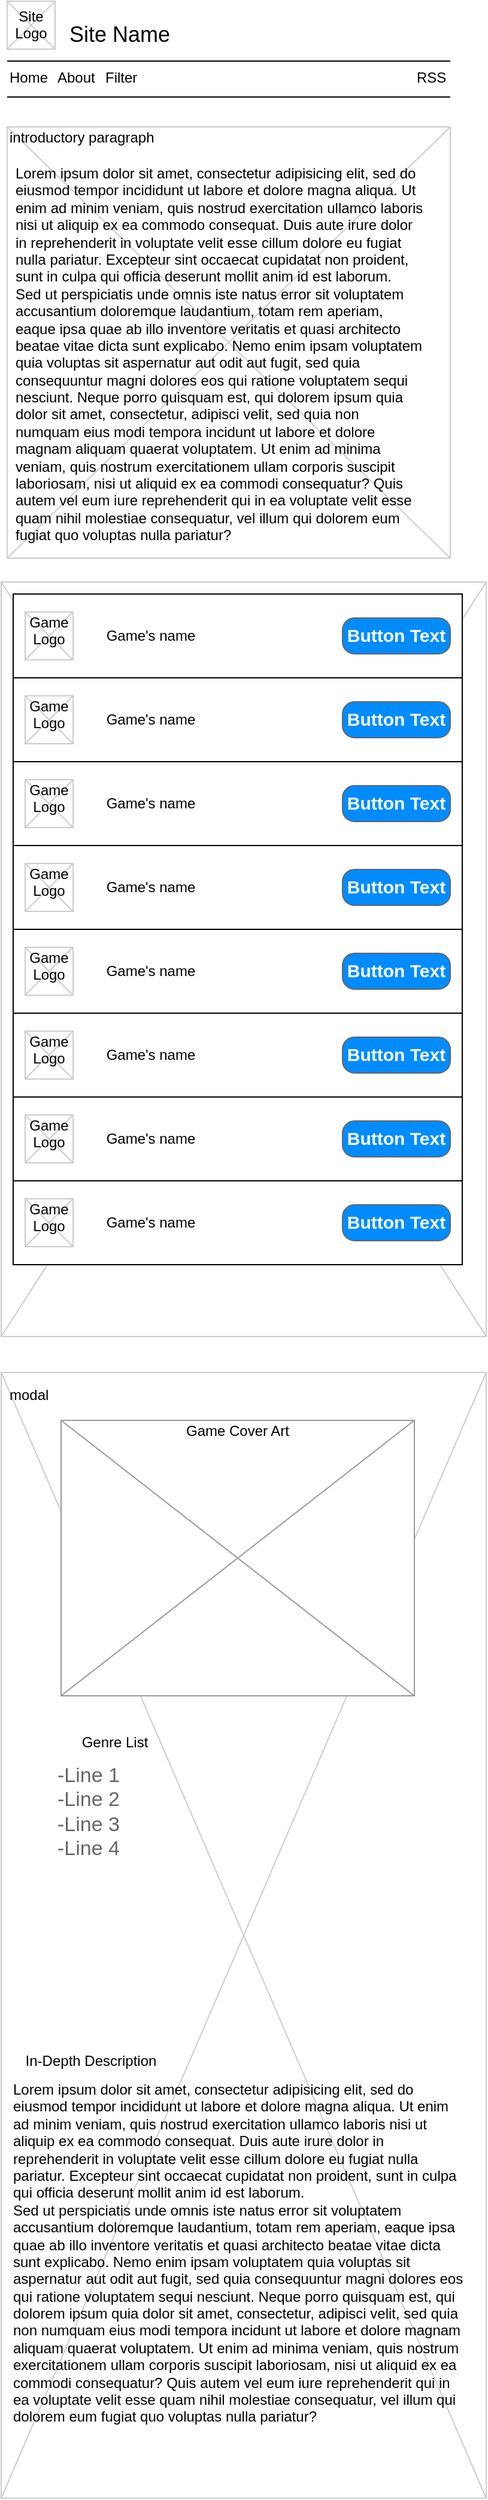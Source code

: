 <mxfile version="26.2.5">
  <diagram name="Page-1" id="f1b7ffb7-ca1e-a977-7cf5-a751b3c06c05">
    <mxGraphModel dx="1036" dy="570" grid="1" gridSize="10" guides="1" tooltips="1" connect="1" arrows="1" fold="1" page="1" pageScale="1" pageWidth="826" pageHeight="1169" background="none" math="0" shadow="0">
      <root>
        <mxCell id="0" />
        <mxCell id="1" parent="0" />
        <mxCell id="13" value="" style="verticalLabelPosition=bottom;verticalAlign=top;strokeWidth=1;shape=mxgraph.mockup.graphics.iconGrid;strokeColor=#CCCCCC;gridSize=1,1;" parent="1" vertex="1">
          <mxGeometry x="20" y="120" width="370" height="360" as="geometry" />
        </mxCell>
        <mxCell id="2" value="Site Name" style="text;spacingTop=-5;fontSize=18;fontStyle=0" parent="1" vertex="1">
          <mxGeometry x="70" y="30" width="230" height="20" as="geometry" />
        </mxCell>
        <mxCell id="3" value="" style="line;strokeWidth=1" parent="1" vertex="1">
          <mxGeometry x="20" y="60" width="370" height="10" as="geometry" />
        </mxCell>
        <mxCell id="4" value="" style="line;strokeWidth=1" parent="1" vertex="1">
          <mxGeometry x="20" y="90" width="370" height="10" as="geometry" />
        </mxCell>
        <mxCell id="5" value="Home" style="text;spacingTop=-5;" parent="1" vertex="1">
          <mxGeometry x="20" y="70.0" width="30" height="20" as="geometry" />
        </mxCell>
        <mxCell id="6" value="About" style="text;spacingTop=-5;" parent="1" vertex="1">
          <mxGeometry x="60.0" y="70.0" width="30" height="20" as="geometry" />
        </mxCell>
        <mxCell id="8" value="introductory paragraph" style="text;spacingTop=-5;" parent="1" vertex="1">
          <mxGeometry x="20" y="120" width="30" height="20" as="geometry" />
        </mxCell>
        <mxCell id="9" value="Lorem ipsum dolor sit amet, consectetur adipisicing elit, sed do eiusmod tempor incididunt ut labore et dolore magna aliqua. Ut enim ad minim veniam, quis nostrud exercitation ullamco laboris nisi ut aliquip ex ea commodo consequat. Duis aute irure dolor in reprehenderit in voluptate velit esse cillum dolore eu fugiat nulla pariatur. Excepteur sint occaecat cupidatat non proident, sunt in culpa qui officia deserunt mollit anim id est laborum.&#xa;Sed ut perspiciatis unde omnis iste natus error sit voluptatem accusantium doloremque laudantium, totam rem aperiam, eaque ipsa quae ab illo inventore veritatis et quasi architecto beatae vitae dicta sunt explicabo. Nemo enim ipsam voluptatem quia voluptas sit aspernatur aut odit aut fugit, sed quia consequuntur magni dolores eos qui ratione voluptatem sequi nesciunt. Neque porro quisquam est, qui dolorem ipsum quia dolor sit amet, consectetur, adipisci velit, sed quia non numquam eius modi tempora incidunt ut labore et dolore magnam aliquam quaerat voluptatem. Ut enim ad minima veniam, quis nostrum exercitationem ullam corporis suscipit laboriosam, nisi ut aliquid ex ea commodi consequatur? Quis autem vel eum iure reprehenderit qui in ea voluptate velit esse quam nihil molestiae consequatur, vel illum qui dolorem eum fugiat quo voluptas nulla pariatur?" style="text;spacingTop=-5;whiteSpace=wrap;align=left" parent="1" vertex="1">
          <mxGeometry x="25" y="150" width="345" height="170" as="geometry" />
        </mxCell>
        <mxCell id="11" value="RSS" style="text;spacingTop=-5;" parent="1" vertex="1">
          <mxGeometry x="360" y="70.0" width="30" height="20" as="geometry" />
        </mxCell>
        <mxCell id="20" value="" style="verticalLabelPosition=bottom;verticalAlign=top;strokeWidth=1;shape=mxgraph.mockup.graphics.iconGrid;strokeColor=#CCCCCC;gridSize=1,1;" parent="1" vertex="1">
          <mxGeometry x="20" y="15" width="40" height="40" as="geometry" />
        </mxCell>
        <mxCell id="21" value="Site&#xa;Logo" style="text;spacingTop=-5;align=center" parent="1" vertex="1">
          <mxGeometry x="20" y="19" width="40" height="40" as="geometry" />
        </mxCell>
        <mxCell id="22" value="Filter&#xa;" style="text;spacingTop=-5;" parent="1" vertex="1">
          <mxGeometry x="100.0" y="70.0" width="30" height="20" as="geometry" />
        </mxCell>
        <mxCell id="siGf9w1DXzjOEs_YStNd-61" value="" style="verticalLabelPosition=bottom;verticalAlign=top;strokeWidth=1;shape=mxgraph.mockup.graphics.iconGrid;strokeColor=#CCCCCC;gridSize=1,1;" parent="1" vertex="1">
          <mxGeometry x="15" y="500" width="405" height="630" as="geometry" />
        </mxCell>
        <mxCell id="siGf9w1DXzjOEs_YStNd-90" value="" style="rounded=0;whiteSpace=wrap;html=1;" parent="1" vertex="1">
          <mxGeometry x="25" y="510" width="375" height="70" as="geometry" />
        </mxCell>
        <mxCell id="siGf9w1DXzjOEs_YStNd-91" value="" style="verticalLabelPosition=bottom;verticalAlign=top;strokeWidth=1;shape=mxgraph.mockup.graphics.iconGrid;strokeColor=#CCCCCC;gridSize=1,1;" parent="1" vertex="1">
          <mxGeometry x="35" y="525" width="40" height="40" as="geometry" />
        </mxCell>
        <mxCell id="siGf9w1DXzjOEs_YStNd-92" value="Game&#xa;Logo" style="text;spacingTop=-5;align=center" parent="1" vertex="1">
          <mxGeometry x="35" y="525" width="40" height="40" as="geometry" />
        </mxCell>
        <mxCell id="siGf9w1DXzjOEs_YStNd-93" value="&lt;font style=&quot;font-size: 15px;&quot;&gt;Button Text&lt;/font&gt;" style="strokeWidth=1;shadow=0;dashed=0;align=center;html=1;shape=mxgraph.mockup.buttons.button;strokeColor=#666666;fontColor=#ffffff;mainText=;buttonStyle=round;fontSize=17;fontStyle=1;fillColor=#008cff;whiteSpace=wrap;" parent="1" vertex="1">
          <mxGeometry x="300" y="530" width="90" height="30" as="geometry" />
        </mxCell>
        <mxCell id="siGf9w1DXzjOEs_YStNd-94" value="Game&#39;s name" style="text;html=1;align=center;verticalAlign=middle;whiteSpace=wrap;rounded=0;" parent="1" vertex="1">
          <mxGeometry x="95" y="530" width="90" height="30" as="geometry" />
        </mxCell>
        <mxCell id="siGf9w1DXzjOEs_YStNd-114" value="" style="verticalLabelPosition=bottom;verticalAlign=top;strokeWidth=1;shape=mxgraph.mockup.graphics.iconGrid;strokeColor=#CCCCCC;gridSize=1,1;" parent="1" vertex="1">
          <mxGeometry x="15" y="1160" width="405" height="940" as="geometry" />
        </mxCell>
        <mxCell id="siGf9w1DXzjOEs_YStNd-115" value="modal" style="text;spacingTop=-5;" parent="1" vertex="1">
          <mxGeometry x="20" y="1170" width="30" height="20" as="geometry" />
        </mxCell>
        <mxCell id="siGf9w1DXzjOEs_YStNd-116" value="Lorem ipsum dolor sit amet, consectetur adipisicing elit, sed do eiusmod tempor incididunt ut labore et dolore magna aliqua. Ut enim ad minim veniam, quis nostrud exercitation ullamco laboris nisi ut aliquip ex ea commodo consequat. Duis aute irure dolor in reprehenderit in voluptate velit esse cillum dolore eu fugiat nulla pariatur. Excepteur sint occaecat cupidatat non proident, sunt in culpa qui officia deserunt mollit anim id est laborum.&#xa;Sed ut perspiciatis unde omnis iste natus error sit voluptatem accusantium doloremque laudantium, totam rem aperiam, eaque ipsa quae ab illo inventore veritatis et quasi architecto beatae vitae dicta sunt explicabo. Nemo enim ipsam voluptatem quia voluptas sit aspernatur aut odit aut fugit, sed quia consequuntur magni dolores eos qui ratione voluptatem sequi nesciunt. Neque porro quisquam est, qui dolorem ipsum quia dolor sit amet, consectetur, adipisci velit, sed quia non numquam eius modi tempora incidunt ut labore et dolore magnam aliquam quaerat voluptatem. Ut enim ad minima veniam, quis nostrum exercitationem ullam corporis suscipit laboriosam, nisi ut aliquid ex ea commodi consequatur? Quis autem vel eum iure reprehenderit qui in ea voluptate velit esse quam nihil molestiae consequatur, vel illum qui dolorem eum fugiat quo voluptas nulla pariatur?" style="text;spacingTop=-5;whiteSpace=wrap;align=left" parent="1" vertex="1">
          <mxGeometry x="23" y="1750" width="382" height="170" as="geometry" />
        </mxCell>
        <mxCell id="siGf9w1DXzjOEs_YStNd-117" value="In-Depth Description" style="text;html=1;align=center;verticalAlign=middle;whiteSpace=wrap;rounded=0;" parent="1" vertex="1">
          <mxGeometry x="20" y="1720" width="140" height="30" as="geometry" />
        </mxCell>
        <mxCell id="siGf9w1DXzjOEs_YStNd-118" value="" style="verticalLabelPosition=bottom;shadow=0;dashed=0;align=center;html=1;verticalAlign=top;strokeWidth=1;shape=mxgraph.mockup.graphics.simpleIcon;strokeColor=#999999;" parent="1" vertex="1">
          <mxGeometry x="65" y="1200" width="295" height="230" as="geometry" />
        </mxCell>
        <mxCell id="siGf9w1DXzjOEs_YStNd-119" value="Game Cover Art" style="text;spacingTop=-5;align=center" parent="1" vertex="1">
          <mxGeometry x="162.5" y="1200" width="100" height="20" as="geometry" />
        </mxCell>
        <mxCell id="siGf9w1DXzjOEs_YStNd-122" value="-Line 1&#xa;-Line 2&#xa;-Line 3&#xa;-Line 4" style="strokeWidth=1;shadow=0;dashed=0;align=center;html=1;shape=mxgraph.mockup.text.bulletedList;textColor=#666666;mainText=,,,,;textSize=17;bulletStyle=none;strokeColor=none;fillColor=none;align=left;verticalAlign=top;fontSize=17;fontColor=#666666;" parent="1" vertex="1">
          <mxGeometry x="60" y="1480" width="150" height="135" as="geometry" />
        </mxCell>
        <mxCell id="siGf9w1DXzjOEs_YStNd-123" value="Genre List" style="text;spacingTop=-5;align=center" parent="1" vertex="1">
          <mxGeometry x="60" y="1460" width="100" height="20" as="geometry" />
        </mxCell>
        <mxCell id="C3CHoPkEbYJZ7vmVmTg5-22" value="" style="rounded=0;whiteSpace=wrap;html=1;" vertex="1" parent="1">
          <mxGeometry x="25" y="580" width="375" height="70" as="geometry" />
        </mxCell>
        <mxCell id="C3CHoPkEbYJZ7vmVmTg5-23" value="" style="verticalLabelPosition=bottom;verticalAlign=top;strokeWidth=1;shape=mxgraph.mockup.graphics.iconGrid;strokeColor=#CCCCCC;gridSize=1,1;" vertex="1" parent="1">
          <mxGeometry x="35" y="595" width="40" height="40" as="geometry" />
        </mxCell>
        <mxCell id="C3CHoPkEbYJZ7vmVmTg5-24" value="Game&#xa;Logo" style="text;spacingTop=-5;align=center" vertex="1" parent="1">
          <mxGeometry x="35" y="595" width="40" height="40" as="geometry" />
        </mxCell>
        <mxCell id="C3CHoPkEbYJZ7vmVmTg5-26" value="Game&#39;s name" style="text;html=1;align=center;verticalAlign=middle;whiteSpace=wrap;rounded=0;" vertex="1" parent="1">
          <mxGeometry x="95" y="600" width="90" height="30" as="geometry" />
        </mxCell>
        <mxCell id="C3CHoPkEbYJZ7vmVmTg5-27" value="" style="rounded=0;whiteSpace=wrap;html=1;" vertex="1" parent="1">
          <mxGeometry x="25" y="650" width="375" height="70" as="geometry" />
        </mxCell>
        <mxCell id="C3CHoPkEbYJZ7vmVmTg5-28" value="" style="verticalLabelPosition=bottom;verticalAlign=top;strokeWidth=1;shape=mxgraph.mockup.graphics.iconGrid;strokeColor=#CCCCCC;gridSize=1,1;" vertex="1" parent="1">
          <mxGeometry x="35" y="665" width="40" height="40" as="geometry" />
        </mxCell>
        <mxCell id="C3CHoPkEbYJZ7vmVmTg5-29" value="Game&#xa;Logo" style="text;spacingTop=-5;align=center" vertex="1" parent="1">
          <mxGeometry x="35" y="665" width="40" height="40" as="geometry" />
        </mxCell>
        <mxCell id="C3CHoPkEbYJZ7vmVmTg5-31" value="Game&#39;s name" style="text;html=1;align=center;verticalAlign=middle;whiteSpace=wrap;rounded=0;" vertex="1" parent="1">
          <mxGeometry x="95" y="670" width="90" height="30" as="geometry" />
        </mxCell>
        <mxCell id="C3CHoPkEbYJZ7vmVmTg5-32" value="" style="rounded=0;whiteSpace=wrap;html=1;" vertex="1" parent="1">
          <mxGeometry x="25" y="720" width="375" height="70" as="geometry" />
        </mxCell>
        <mxCell id="C3CHoPkEbYJZ7vmVmTg5-33" value="" style="verticalLabelPosition=bottom;verticalAlign=top;strokeWidth=1;shape=mxgraph.mockup.graphics.iconGrid;strokeColor=#CCCCCC;gridSize=1,1;" vertex="1" parent="1">
          <mxGeometry x="35" y="735" width="40" height="40" as="geometry" />
        </mxCell>
        <mxCell id="C3CHoPkEbYJZ7vmVmTg5-34" value="Game&#xa;Logo" style="text;spacingTop=-5;align=center" vertex="1" parent="1">
          <mxGeometry x="35" y="735" width="40" height="40" as="geometry" />
        </mxCell>
        <mxCell id="C3CHoPkEbYJZ7vmVmTg5-36" value="Game&#39;s name" style="text;html=1;align=center;verticalAlign=middle;whiteSpace=wrap;rounded=0;" vertex="1" parent="1">
          <mxGeometry x="95" y="740" width="90" height="30" as="geometry" />
        </mxCell>
        <mxCell id="C3CHoPkEbYJZ7vmVmTg5-37" value="" style="rounded=0;whiteSpace=wrap;html=1;" vertex="1" parent="1">
          <mxGeometry x="25" y="790" width="375" height="70" as="geometry" />
        </mxCell>
        <mxCell id="C3CHoPkEbYJZ7vmVmTg5-38" value="" style="verticalLabelPosition=bottom;verticalAlign=top;strokeWidth=1;shape=mxgraph.mockup.graphics.iconGrid;strokeColor=#CCCCCC;gridSize=1,1;" vertex="1" parent="1">
          <mxGeometry x="35" y="805" width="40" height="40" as="geometry" />
        </mxCell>
        <mxCell id="C3CHoPkEbYJZ7vmVmTg5-39" value="Game&#xa;Logo" style="text;spacingTop=-5;align=center" vertex="1" parent="1">
          <mxGeometry x="35" y="805" width="40" height="40" as="geometry" />
        </mxCell>
        <mxCell id="C3CHoPkEbYJZ7vmVmTg5-41" value="Game&#39;s name" style="text;html=1;align=center;verticalAlign=middle;whiteSpace=wrap;rounded=0;" vertex="1" parent="1">
          <mxGeometry x="95" y="810" width="90" height="30" as="geometry" />
        </mxCell>
        <mxCell id="C3CHoPkEbYJZ7vmVmTg5-42" value="" style="rounded=0;whiteSpace=wrap;html=1;" vertex="1" parent="1">
          <mxGeometry x="25" y="860" width="375" height="70" as="geometry" />
        </mxCell>
        <mxCell id="C3CHoPkEbYJZ7vmVmTg5-43" value="" style="verticalLabelPosition=bottom;verticalAlign=top;strokeWidth=1;shape=mxgraph.mockup.graphics.iconGrid;strokeColor=#CCCCCC;gridSize=1,1;" vertex="1" parent="1">
          <mxGeometry x="35" y="875" width="40" height="40" as="geometry" />
        </mxCell>
        <mxCell id="C3CHoPkEbYJZ7vmVmTg5-44" value="Game&#xa;Logo" style="text;spacingTop=-5;align=center" vertex="1" parent="1">
          <mxGeometry x="35" y="875" width="40" height="40" as="geometry" />
        </mxCell>
        <mxCell id="C3CHoPkEbYJZ7vmVmTg5-46" value="Game&#39;s name" style="text;html=1;align=center;verticalAlign=middle;whiteSpace=wrap;rounded=0;" vertex="1" parent="1">
          <mxGeometry x="95" y="880" width="90" height="30" as="geometry" />
        </mxCell>
        <mxCell id="C3CHoPkEbYJZ7vmVmTg5-47" value="" style="rounded=0;whiteSpace=wrap;html=1;" vertex="1" parent="1">
          <mxGeometry x="25" y="930" width="375" height="70" as="geometry" />
        </mxCell>
        <mxCell id="C3CHoPkEbYJZ7vmVmTg5-48" value="" style="verticalLabelPosition=bottom;verticalAlign=top;strokeWidth=1;shape=mxgraph.mockup.graphics.iconGrid;strokeColor=#CCCCCC;gridSize=1,1;" vertex="1" parent="1">
          <mxGeometry x="35" y="945" width="40" height="40" as="geometry" />
        </mxCell>
        <mxCell id="C3CHoPkEbYJZ7vmVmTg5-49" value="Game&#xa;Logo" style="text;spacingTop=-5;align=center" vertex="1" parent="1">
          <mxGeometry x="35" y="945" width="40" height="40" as="geometry" />
        </mxCell>
        <mxCell id="C3CHoPkEbYJZ7vmVmTg5-51" value="Game&#39;s name" style="text;html=1;align=center;verticalAlign=middle;whiteSpace=wrap;rounded=0;" vertex="1" parent="1">
          <mxGeometry x="95" y="950" width="90" height="30" as="geometry" />
        </mxCell>
        <mxCell id="C3CHoPkEbYJZ7vmVmTg5-52" value="" style="rounded=0;whiteSpace=wrap;html=1;" vertex="1" parent="1">
          <mxGeometry x="25" y="1000" width="375" height="70" as="geometry" />
        </mxCell>
        <mxCell id="C3CHoPkEbYJZ7vmVmTg5-53" value="" style="verticalLabelPosition=bottom;verticalAlign=top;strokeWidth=1;shape=mxgraph.mockup.graphics.iconGrid;strokeColor=#CCCCCC;gridSize=1,1;" vertex="1" parent="1">
          <mxGeometry x="35" y="1015" width="40" height="40" as="geometry" />
        </mxCell>
        <mxCell id="C3CHoPkEbYJZ7vmVmTg5-54" value="Game&#xa;Logo" style="text;spacingTop=-5;align=center" vertex="1" parent="1">
          <mxGeometry x="35" y="1015" width="40" height="40" as="geometry" />
        </mxCell>
        <mxCell id="C3CHoPkEbYJZ7vmVmTg5-56" value="Game&#39;s name" style="text;html=1;align=center;verticalAlign=middle;whiteSpace=wrap;rounded=0;" vertex="1" parent="1">
          <mxGeometry x="95" y="1020" width="90" height="30" as="geometry" />
        </mxCell>
        <mxCell id="C3CHoPkEbYJZ7vmVmTg5-58" value="&lt;font style=&quot;font-size: 15px;&quot;&gt;Button Text&lt;/font&gt;" style="strokeWidth=1;shadow=0;dashed=0;align=center;html=1;shape=mxgraph.mockup.buttons.button;strokeColor=#666666;fontColor=#ffffff;mainText=;buttonStyle=round;fontSize=17;fontStyle=1;fillColor=#008cff;whiteSpace=wrap;" vertex="1" parent="1">
          <mxGeometry x="300" y="600" width="90" height="30" as="geometry" />
        </mxCell>
        <mxCell id="C3CHoPkEbYJZ7vmVmTg5-59" value="&lt;font style=&quot;font-size: 15px;&quot;&gt;Button Text&lt;/font&gt;" style="strokeWidth=1;shadow=0;dashed=0;align=center;html=1;shape=mxgraph.mockup.buttons.button;strokeColor=#666666;fontColor=#ffffff;mainText=;buttonStyle=round;fontSize=17;fontStyle=1;fillColor=#008cff;whiteSpace=wrap;" vertex="1" parent="1">
          <mxGeometry x="300" y="670" width="90" height="30" as="geometry" />
        </mxCell>
        <mxCell id="C3CHoPkEbYJZ7vmVmTg5-60" value="&lt;font style=&quot;font-size: 15px;&quot;&gt;Button Text&lt;/font&gt;" style="strokeWidth=1;shadow=0;dashed=0;align=center;html=1;shape=mxgraph.mockup.buttons.button;strokeColor=#666666;fontColor=#ffffff;mainText=;buttonStyle=round;fontSize=17;fontStyle=1;fillColor=#008cff;whiteSpace=wrap;" vertex="1" parent="1">
          <mxGeometry x="300" y="740" width="90" height="30" as="geometry" />
        </mxCell>
        <mxCell id="C3CHoPkEbYJZ7vmVmTg5-61" value="&lt;font style=&quot;font-size: 15px;&quot;&gt;Button Text&lt;/font&gt;" style="strokeWidth=1;shadow=0;dashed=0;align=center;html=1;shape=mxgraph.mockup.buttons.button;strokeColor=#666666;fontColor=#ffffff;mainText=;buttonStyle=round;fontSize=17;fontStyle=1;fillColor=#008cff;whiteSpace=wrap;" vertex="1" parent="1">
          <mxGeometry x="300" y="810" width="90" height="30" as="geometry" />
        </mxCell>
        <mxCell id="C3CHoPkEbYJZ7vmVmTg5-62" value="&lt;font style=&quot;font-size: 15px;&quot;&gt;Button Text&lt;/font&gt;" style="strokeWidth=1;shadow=0;dashed=0;align=center;html=1;shape=mxgraph.mockup.buttons.button;strokeColor=#666666;fontColor=#ffffff;mainText=;buttonStyle=round;fontSize=17;fontStyle=1;fillColor=#008cff;whiteSpace=wrap;" vertex="1" parent="1">
          <mxGeometry x="300" y="880" width="90" height="30" as="geometry" />
        </mxCell>
        <mxCell id="C3CHoPkEbYJZ7vmVmTg5-63" value="&lt;font style=&quot;font-size: 15px;&quot;&gt;Button Text&lt;/font&gt;" style="strokeWidth=1;shadow=0;dashed=0;align=center;html=1;shape=mxgraph.mockup.buttons.button;strokeColor=#666666;fontColor=#ffffff;mainText=;buttonStyle=round;fontSize=17;fontStyle=1;fillColor=#008cff;whiteSpace=wrap;" vertex="1" parent="1">
          <mxGeometry x="300" y="950" width="90" height="30" as="geometry" />
        </mxCell>
        <mxCell id="C3CHoPkEbYJZ7vmVmTg5-64" value="&lt;font style=&quot;font-size: 15px;&quot;&gt;Button Text&lt;/font&gt;" style="strokeWidth=1;shadow=0;dashed=0;align=center;html=1;shape=mxgraph.mockup.buttons.button;strokeColor=#666666;fontColor=#ffffff;mainText=;buttonStyle=round;fontSize=17;fontStyle=1;fillColor=#008cff;whiteSpace=wrap;" vertex="1" parent="1">
          <mxGeometry x="300" y="1020" width="90" height="30" as="geometry" />
        </mxCell>
      </root>
    </mxGraphModel>
  </diagram>
</mxfile>

